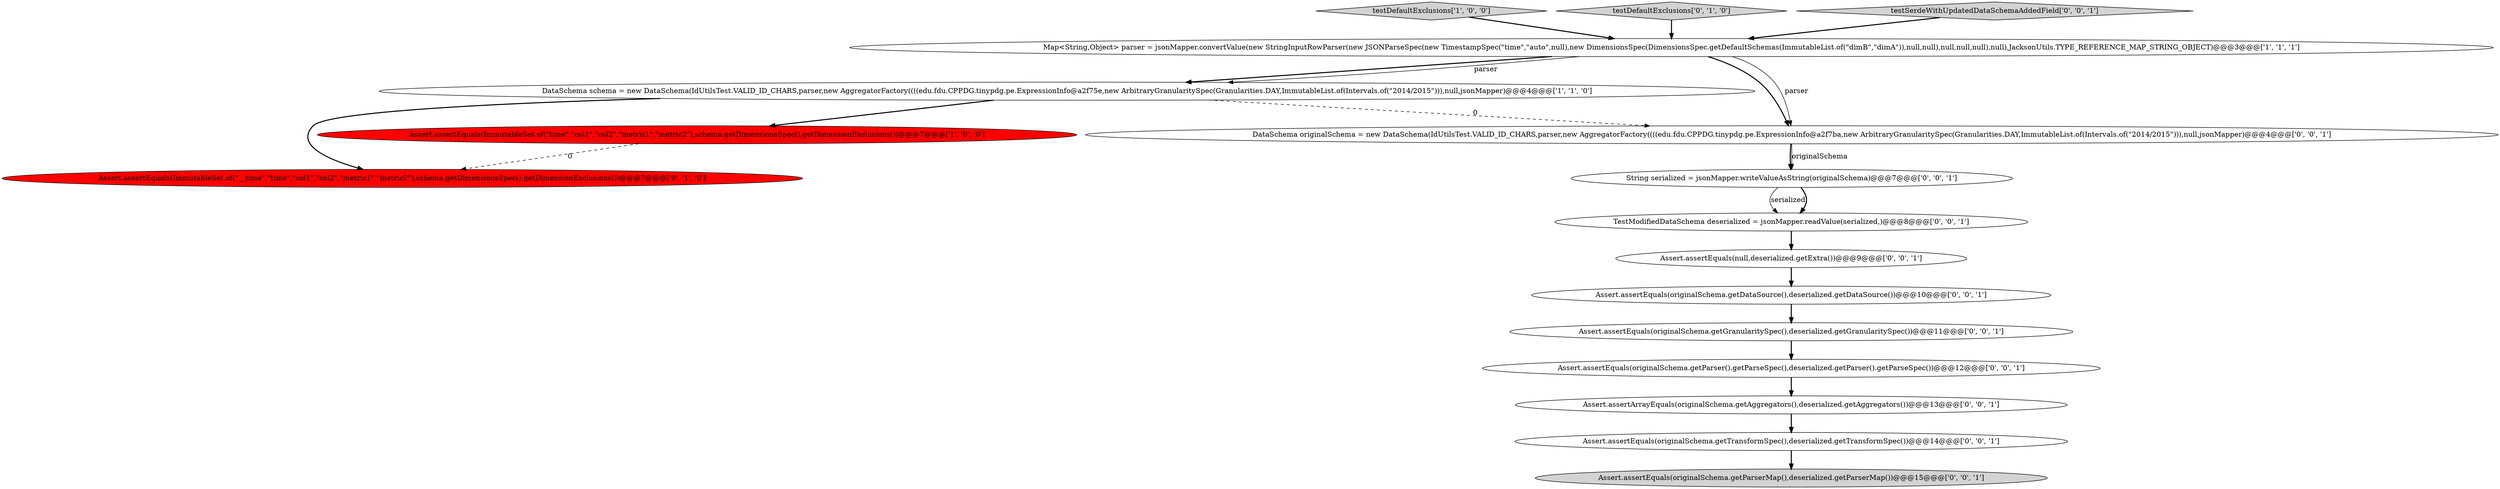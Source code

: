 digraph {
4 [style = filled, label = "Assert.assertEquals(ImmutableSet.of(\"__time\",\"time\",\"col1\",\"col2\",\"metric1\",\"metric2\"),schema.getDimensionsSpec().getDimensionExclusions())@@@7@@@['0', '1', '0']", fillcolor = red, shape = ellipse image = "AAA1AAABBB2BBB"];
2 [style = filled, label = "Map<String,Object> parser = jsonMapper.convertValue(new StringInputRowParser(new JSONParseSpec(new TimestampSpec(\"time\",\"auto\",null),new DimensionsSpec(DimensionsSpec.getDefaultSchemas(ImmutableList.of(\"dimB\",\"dimA\")),null,null),null,null,null),null),JacksonUtils.TYPE_REFERENCE_MAP_STRING_OBJECT)@@@3@@@['1', '1', '1']", fillcolor = white, shape = ellipse image = "AAA0AAABBB1BBB"];
14 [style = filled, label = "Assert.assertEquals(originalSchema.getParser().getParseSpec(),deserialized.getParser().getParseSpec())@@@12@@@['0', '0', '1']", fillcolor = white, shape = ellipse image = "AAA0AAABBB3BBB"];
3 [style = filled, label = "DataSchema schema = new DataSchema(IdUtilsTest.VALID_ID_CHARS,parser,new AggregatorFactory((((edu.fdu.CPPDG.tinypdg.pe.ExpressionInfo@a2f75e,new ArbitraryGranularitySpec(Granularities.DAY,ImmutableList.of(Intervals.of(\"2014/2015\"))),null,jsonMapper)@@@4@@@['1', '1', '0']", fillcolor = white, shape = ellipse image = "AAA0AAABBB1BBB"];
1 [style = filled, label = "testDefaultExclusions['1', '0', '0']", fillcolor = lightgray, shape = diamond image = "AAA0AAABBB1BBB"];
12 [style = filled, label = "TestModifiedDataSchema deserialized = jsonMapper.readValue(serialized,)@@@8@@@['0', '0', '1']", fillcolor = white, shape = ellipse image = "AAA0AAABBB3BBB"];
6 [style = filled, label = "Assert.assertEquals(originalSchema.getGranularitySpec(),deserialized.getGranularitySpec())@@@11@@@['0', '0', '1']", fillcolor = white, shape = ellipse image = "AAA0AAABBB3BBB"];
13 [style = filled, label = "Assert.assertEquals(originalSchema.getTransformSpec(),deserialized.getTransformSpec())@@@14@@@['0', '0', '1']", fillcolor = white, shape = ellipse image = "AAA0AAABBB3BBB"];
8 [style = filled, label = "Assert.assertEquals(originalSchema.getDataSource(),deserialized.getDataSource())@@@10@@@['0', '0', '1']", fillcolor = white, shape = ellipse image = "AAA0AAABBB3BBB"];
7 [style = filled, label = "Assert.assertEquals(null,deserialized.getExtra())@@@9@@@['0', '0', '1']", fillcolor = white, shape = ellipse image = "AAA0AAABBB3BBB"];
0 [style = filled, label = "Assert.assertEquals(ImmutableSet.of(\"time\",\"col1\",\"col2\",\"metric1\",\"metric2\"),schema.getDimensionsSpec().getDimensionExclusions())@@@7@@@['1', '0', '0']", fillcolor = red, shape = ellipse image = "AAA1AAABBB1BBB"];
9 [style = filled, label = "String serialized = jsonMapper.writeValueAsString(originalSchema)@@@7@@@['0', '0', '1']", fillcolor = white, shape = ellipse image = "AAA0AAABBB3BBB"];
16 [style = filled, label = "Assert.assertEquals(originalSchema.getParserMap(),deserialized.getParserMap())@@@15@@@['0', '0', '1']", fillcolor = lightgray, shape = ellipse image = "AAA0AAABBB3BBB"];
5 [style = filled, label = "testDefaultExclusions['0', '1', '0']", fillcolor = lightgray, shape = diamond image = "AAA0AAABBB2BBB"];
11 [style = filled, label = "testSerdeWithUpdatedDataSchemaAddedField['0', '0', '1']", fillcolor = lightgray, shape = diamond image = "AAA0AAABBB3BBB"];
10 [style = filled, label = "DataSchema originalSchema = new DataSchema(IdUtilsTest.VALID_ID_CHARS,parser,new AggregatorFactory((((edu.fdu.CPPDG.tinypdg.pe.ExpressionInfo@a2f7ba,new ArbitraryGranularitySpec(Granularities.DAY,ImmutableList.of(Intervals.of(\"2014/2015\"))),null,jsonMapper)@@@4@@@['0', '0', '1']", fillcolor = white, shape = ellipse image = "AAA0AAABBB3BBB"];
15 [style = filled, label = "Assert.assertArrayEquals(originalSchema.getAggregators(),deserialized.getAggregators())@@@13@@@['0', '0', '1']", fillcolor = white, shape = ellipse image = "AAA0AAABBB3BBB"];
15->13 [style = bold, label=""];
2->3 [style = bold, label=""];
8->6 [style = bold, label=""];
0->4 [style = dashed, label="0"];
2->10 [style = bold, label=""];
7->8 [style = bold, label=""];
3->4 [style = bold, label=""];
13->16 [style = bold, label=""];
11->2 [style = bold, label=""];
12->7 [style = bold, label=""];
2->10 [style = solid, label="parser"];
3->0 [style = bold, label=""];
6->14 [style = bold, label=""];
5->2 [style = bold, label=""];
9->12 [style = solid, label="serialized"];
2->3 [style = solid, label="parser"];
14->15 [style = bold, label=""];
1->2 [style = bold, label=""];
10->9 [style = bold, label=""];
9->12 [style = bold, label=""];
3->10 [style = dashed, label="0"];
10->9 [style = solid, label="originalSchema"];
}

